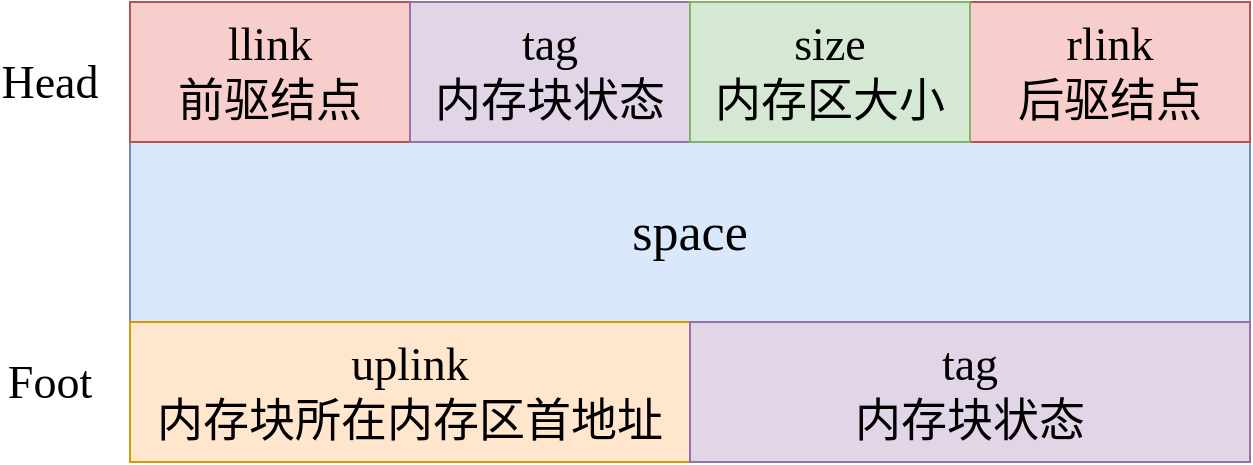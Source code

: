 <mxfile version="13.9.5" type="device"><diagram id="GeME5w3vq7j_ofwJA9R5" name="第 1 页"><mxGraphModel dx="1086" dy="817" grid="1" gridSize="10" guides="1" tooltips="1" connect="1" arrows="1" fold="1" page="1" pageScale="1" pageWidth="827" pageHeight="1169" math="0" shadow="0"><root><mxCell id="0"/><mxCell id="1" parent="0"/><mxCell id="yOH3FEgV-ME_E905wWmn-1" value="space" style="rounded=0;whiteSpace=wrap;html=1;fontSize=26;fontFamily=Comic Sans MS;fillColor=#dae8fc;strokeColor=#6c8ebf;" parent="1" vertex="1"><mxGeometry x="170" y="270" width="560" height="90" as="geometry"/></mxCell><mxCell id="yOH3FEgV-ME_E905wWmn-2" value="llink&lt;br&gt;前驱结点" style="rounded=0;whiteSpace=wrap;html=1;fontFamily=Comic Sans MS;fontSize=23;fillColor=#f8cecc;strokeColor=#b85450;" parent="1" vertex="1"><mxGeometry x="170" y="200" width="140" height="70" as="geometry"/></mxCell><mxCell id="yOH3FEgV-ME_E905wWmn-3" value="rlink&lt;br&gt;后驱结点" style="rounded=0;whiteSpace=wrap;html=1;fontFamily=Comic Sans MS;fontSize=23;fillColor=#f8cecc;strokeColor=#b85450;" parent="1" vertex="1"><mxGeometry x="590" y="200" width="140" height="70" as="geometry"/></mxCell><mxCell id="yOH3FEgV-ME_E905wWmn-4" value="tag&lt;br&gt;内存块状态" style="rounded=0;whiteSpace=wrap;html=1;fontFamily=Comic Sans MS;fontSize=23;fillColor=#e1d5e7;strokeColor=#9673a6;" parent="1" vertex="1"><mxGeometry x="310" y="200" width="140" height="70" as="geometry"/></mxCell><mxCell id="yOH3FEgV-ME_E905wWmn-5" value="size&lt;br&gt;内存区大小" style="rounded=0;whiteSpace=wrap;html=1;fontFamily=Comic Sans MS;fontSize=23;fillColor=#d5e8d4;strokeColor=#82b366;" parent="1" vertex="1"><mxGeometry x="450" y="200" width="140" height="70" as="geometry"/></mxCell><mxCell id="yOH3FEgV-ME_E905wWmn-6" value="uplink&lt;br&gt;内存块所在内存区首地址" style="rounded=0;whiteSpace=wrap;html=1;fontFamily=Comic Sans MS;fontSize=23;fillColor=#ffe6cc;strokeColor=#d79b00;" parent="1" vertex="1"><mxGeometry x="170" y="360" width="280" height="70" as="geometry"/></mxCell><mxCell id="yOH3FEgV-ME_E905wWmn-8" value="tag&lt;br&gt;内存块状态" style="rounded=0;whiteSpace=wrap;html=1;fontFamily=Comic Sans MS;fontSize=23;fillColor=#e1d5e7;strokeColor=#9673a6;" parent="1" vertex="1"><mxGeometry x="450" y="360" width="280" height="70" as="geometry"/></mxCell><mxCell id="yOH3FEgV-ME_E905wWmn-10" value="Head" style="text;html=1;strokeColor=none;fillColor=none;align=center;verticalAlign=middle;whiteSpace=wrap;rounded=0;fontFamily=Comic Sans MS;fontSize=23;" parent="1" vertex="1"><mxGeometry x="110" y="230" width="40" height="20" as="geometry"/></mxCell><mxCell id="yOH3FEgV-ME_E905wWmn-11" value="Foot" style="text;html=1;strokeColor=none;fillColor=none;align=center;verticalAlign=middle;whiteSpace=wrap;rounded=0;fontFamily=Comic Sans MS;fontSize=23;" parent="1" vertex="1"><mxGeometry x="110" y="380" width="40" height="20" as="geometry"/></mxCell></root></mxGraphModel></diagram></mxfile>